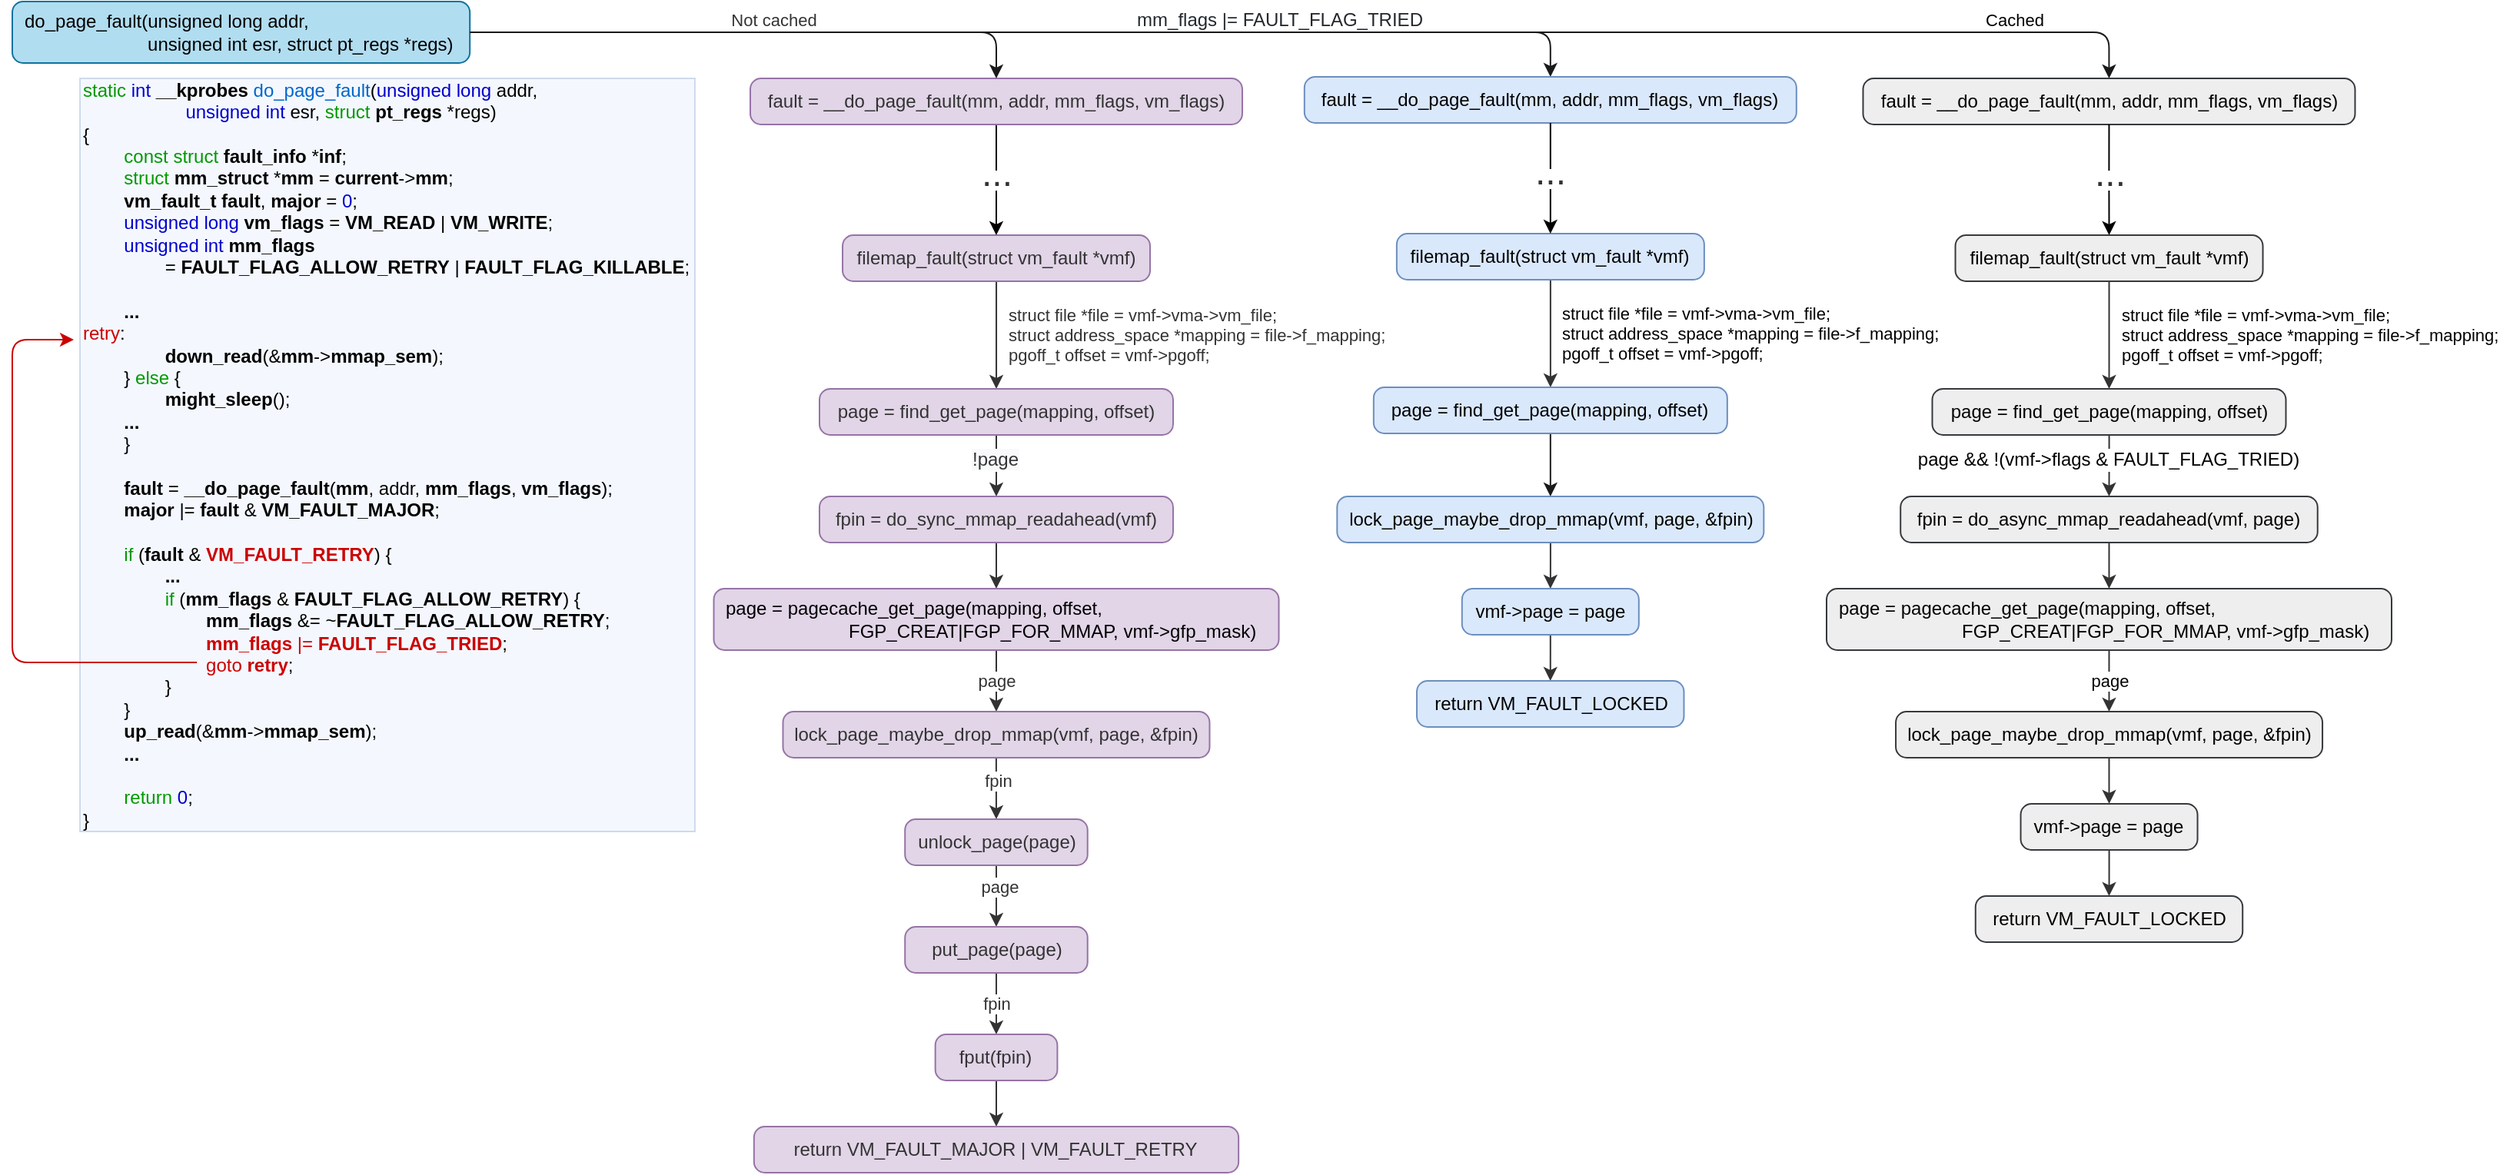 <mxfile version="13.9.9" type="device"><diagram id="b5I4kjhKP9NvpfmPy9K7" name="第 1 页"><mxGraphModel dx="2500" dy="967" grid="1" gridSize="10" guides="1" tooltips="1" connect="1" arrows="1" fold="1" page="1" pageScale="1" pageWidth="827" pageHeight="1169" math="0" shadow="0"><root><mxCell id="0"/><mxCell id="1" parent="0"/><mxCell id="gmSc6sSVsQG74N3O4VGX-156" value="&lt;div&gt;&lt;font color=&quot;#009900&quot;&gt;static&lt;/font&gt; &lt;font color=&quot;#0000cc&quot;&gt;int&lt;/font&gt; &lt;b&gt;__kprobes&lt;/b&gt; &lt;font color=&quot;#0066cc&quot;&gt;do_page_fault&lt;/font&gt;(&lt;font color=&quot;#0000cc&quot;&gt;unsigned long&lt;/font&gt; addr,&lt;/div&gt;&lt;div&gt;&amp;nbsp; &amp;nbsp; &amp;nbsp; &amp;nbsp; &amp;nbsp; &amp;nbsp; &amp;nbsp; &amp;nbsp; &amp;nbsp; &amp;nbsp; &lt;font color=&quot;#0000cc&quot;&gt;unsigned int&lt;/font&gt; esr, &lt;font color=&quot;#009900&quot;&gt;struct&lt;/font&gt; &lt;b&gt;pt_regs&lt;/b&gt; *regs)&lt;/div&gt;&lt;div&gt;{&lt;/div&gt;&lt;div&gt;&amp;nbsp; &amp;nbsp; &amp;nbsp; &amp;nbsp; &lt;font color=&quot;#009900&quot;&gt;const struct&lt;/font&gt; &lt;b&gt;fault_info&lt;/b&gt; *&lt;b&gt;inf&lt;/b&gt;;&lt;/div&gt;&lt;div&gt;&amp;nbsp; &amp;nbsp; &amp;nbsp; &amp;nbsp; &lt;font color=&quot;#009900&quot;&gt;struct&lt;/font&gt; &lt;b&gt;mm_struct&lt;/b&gt; *&lt;b&gt;mm&lt;/b&gt; = &lt;b&gt;current&lt;/b&gt;-&amp;gt;&lt;b&gt;mm&lt;/b&gt;;&lt;/div&gt;&lt;div&gt;&amp;nbsp; &amp;nbsp; &amp;nbsp; &amp;nbsp; &lt;b&gt;vm_fault_t&lt;/b&gt; &lt;b&gt;fault&lt;/b&gt;, &lt;b&gt;major&lt;/b&gt; = &lt;font color=&quot;#0000cc&quot;&gt;0&lt;/font&gt;;&lt;/div&gt;&lt;div&gt;&amp;nbsp; &amp;nbsp; &amp;nbsp; &amp;nbsp; &lt;font color=&quot;#0000cc&quot;&gt;unsigned long&lt;/font&gt; &lt;b&gt;vm_flags&lt;/b&gt; = &lt;b&gt;VM_READ&lt;/b&gt; | &lt;b&gt;VM_WRITE&lt;/b&gt;;&lt;/div&gt;&lt;div&gt;&amp;nbsp; &amp;nbsp; &amp;nbsp; &amp;nbsp; &lt;font color=&quot;#0000cc&quot;&gt;unsigned int&lt;/font&gt; &lt;b&gt;mm_flags&lt;/b&gt;&lt;/div&gt;&lt;div&gt;&amp;nbsp; &amp;nbsp; &amp;nbsp; &amp;nbsp; &amp;nbsp; &amp;nbsp; &amp;nbsp; &amp;nbsp; = &lt;b&gt;FAULT_FLAG_ALLOW_RETRY&lt;/b&gt; | &lt;b&gt;FAULT_FLAG_KILLABLE&lt;/b&gt;;&lt;/div&gt;&lt;div&gt;&lt;br&gt;&lt;/div&gt;&lt;div&gt;&amp;nbsp; &amp;nbsp; &amp;nbsp; &amp;nbsp; &lt;b&gt;...&lt;/b&gt;&lt;/div&gt;&lt;div&gt;&lt;font color=&quot;#cc0000&quot;&gt;retry&lt;/font&gt;:&lt;/div&gt;&lt;div&gt;&amp;nbsp; &amp;nbsp; &amp;nbsp; &amp;nbsp; &amp;nbsp; &amp;nbsp; &amp;nbsp; &amp;nbsp; &lt;b&gt;down_read&lt;/b&gt;(&amp;amp;&lt;b&gt;mm&lt;/b&gt;-&amp;gt;&lt;b&gt;mmap_sem&lt;/b&gt;);&lt;/div&gt;&lt;div&gt;&amp;nbsp; &amp;nbsp; &amp;nbsp; &amp;nbsp; } &lt;font color=&quot;#009900&quot;&gt;else&lt;/font&gt; {&lt;/div&gt;&lt;div&gt;&amp;nbsp; &amp;nbsp; &amp;nbsp; &amp;nbsp; &amp;nbsp; &amp;nbsp; &amp;nbsp; &amp;nbsp; &lt;b&gt;might_sleep&lt;/b&gt;();&lt;/div&gt;&lt;div&gt;&amp;nbsp; &amp;nbsp; &amp;nbsp; &amp;nbsp; &lt;b&gt;...&lt;/b&gt;&lt;/div&gt;&lt;div&gt;&amp;nbsp; &amp;nbsp; &amp;nbsp; &amp;nbsp; }&lt;/div&gt;&lt;div&gt;&lt;br&gt;&lt;/div&gt;&lt;div&gt;&amp;nbsp; &amp;nbsp; &amp;nbsp; &amp;nbsp; &lt;b&gt;fault &lt;/b&gt;= &lt;b&gt;__do_page_fault&lt;/b&gt;(&lt;b&gt;mm&lt;/b&gt;, addr, &lt;b&gt;mm_flags&lt;/b&gt;, &lt;b&gt;vm_flags&lt;/b&gt;);&lt;/div&gt;&lt;div&gt;&amp;nbsp; &amp;nbsp; &amp;nbsp; &amp;nbsp; &lt;b&gt;major &lt;/b&gt;|= &lt;b&gt;fault &lt;/b&gt;&amp;amp; &lt;b&gt;VM_FAULT_MAJOR&lt;/b&gt;;&lt;/div&gt;&lt;div&gt;&lt;br&gt;&lt;/div&gt;&lt;div&gt;&amp;nbsp; &amp;nbsp; &amp;nbsp; &amp;nbsp; &lt;font color=&quot;#009900&quot;&gt;if&lt;/font&gt; (&lt;b&gt;fault &lt;/b&gt;&amp;amp; &lt;b&gt;&lt;font color=&quot;#cc0000&quot;&gt;VM_FAULT_RETRY&lt;/font&gt;&lt;/b&gt;) {&lt;/div&gt;&lt;div&gt;&amp;nbsp; &amp;nbsp; &amp;nbsp; &amp;nbsp; &amp;nbsp; &amp;nbsp; &amp;nbsp; &amp;nbsp; &lt;b&gt;...&lt;/b&gt;&lt;/div&gt;&lt;div&gt;&amp;nbsp; &amp;nbsp; &amp;nbsp; &amp;nbsp; &amp;nbsp; &amp;nbsp; &amp;nbsp; &amp;nbsp; &lt;font color=&quot;#009900&quot;&gt;if&lt;/font&gt; (&lt;b&gt;mm_flags &lt;/b&gt;&amp;amp; &lt;b&gt;FAULT_FLAG_ALLOW_RETRY&lt;/b&gt;) {&lt;/div&gt;&lt;div&gt;&amp;nbsp; &amp;nbsp; &amp;nbsp; &amp;nbsp; &amp;nbsp; &amp;nbsp; &amp;nbsp; &amp;nbsp; &amp;nbsp; &amp;nbsp; &amp;nbsp; &amp;nbsp; &lt;b&gt;mm_flags &lt;/b&gt;&amp;amp;= ~&lt;b&gt;FAULT_FLAG_ALLOW_RETRY&lt;/b&gt;;&lt;/div&gt;&lt;div&gt;&amp;nbsp; &amp;nbsp; &amp;nbsp; &amp;nbsp; &amp;nbsp; &amp;nbsp; &amp;nbsp; &amp;nbsp; &amp;nbsp; &amp;nbsp; &amp;nbsp; &amp;nbsp;&lt;font color=&quot;#cc0000&quot;&gt; &lt;b&gt;mm_flags &lt;/b&gt;|= &lt;b&gt;FAULT_FLAG_TRIED&lt;/b&gt;&lt;/font&gt;;&lt;/div&gt;&lt;div&gt;&amp;nbsp; &amp;nbsp; &amp;nbsp; &amp;nbsp; &amp;nbsp; &amp;nbsp; &amp;nbsp; &amp;nbsp; &amp;nbsp; &amp;nbsp; &amp;nbsp; &amp;nbsp; &lt;font color=&quot;#cc0000&quot;&gt;goto &lt;b&gt;retry&lt;/b&gt;&lt;/font&gt;;&lt;/div&gt;&lt;div&gt;&amp;nbsp; &amp;nbsp; &amp;nbsp; &amp;nbsp; &amp;nbsp; &amp;nbsp; &amp;nbsp; &amp;nbsp; }&lt;/div&gt;&lt;div&gt;&amp;nbsp; &amp;nbsp; &amp;nbsp; &amp;nbsp; }&lt;/div&gt;&lt;div&gt;&amp;nbsp; &amp;nbsp; &amp;nbsp; &amp;nbsp; &lt;b&gt;up_read&lt;/b&gt;(&amp;amp;&lt;b&gt;mm&lt;/b&gt;-&amp;gt;&lt;b&gt;mmap_sem&lt;/b&gt;);&lt;/div&gt;&lt;div&gt;&amp;nbsp; &amp;nbsp; &amp;nbsp; &amp;nbsp; &lt;b&gt;...&lt;/b&gt;&lt;/div&gt;&lt;div&gt;&lt;br&gt;&lt;/div&gt;&lt;div&gt;&amp;nbsp; &amp;nbsp; &amp;nbsp; &amp;nbsp; &lt;font color=&quot;#009900&quot;&gt;return&lt;/font&gt; &lt;font color=&quot;#0000cc&quot;&gt;0&lt;/font&gt;;&lt;/div&gt;&lt;div&gt;}&lt;/div&gt;" style="text;html=1;align=left;verticalAlign=middle;whiteSpace=wrap;rounded=0;fillColor=#dae8fc;strokeColor=#6c8ebf;opacity=30;" vertex="1" parent="1"><mxGeometry x="-286" y="170" width="399.98" height="490" as="geometry"/></mxCell><mxCell id="gmSc6sSVsQG74N3O4VGX-4" value="&lt;div&gt;struct file *file = vmf-&amp;gt;vma-&amp;gt;vm_file;&lt;/div&gt;&lt;div&gt;struct address_space *mapping = file-&amp;gt;f_mapping;&lt;/div&gt;&lt;div&gt;pgoff_t offset = vmf-&amp;gt;pgoff;&lt;/div&gt;" style="edgeStyle=orthogonalEdgeStyle;rounded=1;orthogonalLoop=1;jettySize=auto;html=1;spacing=8;align=left;strokeColor=#333333;fontColor=#333333;" edge="1" parent="1" source="gmSc6sSVsQG74N3O4VGX-1" target="gmSc6sSVsQG74N3O4VGX-3"><mxGeometry relative="1" as="geometry"/></mxCell><mxCell id="gmSc6sSVsQG74N3O4VGX-1" value="filemap_fault(struct vm_fault *vmf)" style="rounded=1;whiteSpace=wrap;absoluteArcSize=1;arcSize=14;strokeWidth=1;html=1;spacing=8;fillColor=#e1d5e7;strokeColor=#9673a6;fontColor=#333333;" vertex="1" parent="1"><mxGeometry x="210.02" y="272" width="200" height="30" as="geometry"/></mxCell><mxCell id="gmSc6sSVsQG74N3O4VGX-6" value="" style="edgeStyle=orthogonalEdgeStyle;rounded=1;orthogonalLoop=1;jettySize=auto;html=1;spacing=8;strokeColor=#333333;fontColor=#333333;" edge="1" parent="1" source="gmSc6sSVsQG74N3O4VGX-3" target="gmSc6sSVsQG74N3O4VGX-5"><mxGeometry relative="1" as="geometry"/></mxCell><mxCell id="gmSc6sSVsQG74N3O4VGX-7" value="&lt;span style=&quot;font-size: 12px ; background-color: rgb(248 , 249 , 250)&quot;&gt;!page&lt;/span&gt;" style="edgeLabel;html=1;align=center;verticalAlign=middle;resizable=0;points=[];spacing=8;fontColor=#333333;" vertex="1" connectable="0" parent="gmSc6sSVsQG74N3O4VGX-6"><mxGeometry x="-0.227" y="-1" relative="1" as="geometry"><mxPoint as="offset"/></mxGeometry></mxCell><mxCell id="gmSc6sSVsQG74N3O4VGX-3" value="page = find_get_page(mapping, offset)" style="rounded=1;whiteSpace=wrap;absoluteArcSize=1;arcSize=14;strokeWidth=1;html=1;spacing=8;fillColor=#e1d5e7;strokeColor=#9673a6;fontColor=#333333;" vertex="1" parent="1"><mxGeometry x="195" y="372" width="230" height="30" as="geometry"/></mxCell><mxCell id="gmSc6sSVsQG74N3O4VGX-9" value="" style="edgeStyle=orthogonalEdgeStyle;rounded=1;orthogonalLoop=1;jettySize=auto;html=1;spacing=8;strokeColor=#333333;fontColor=#333333;" edge="1" parent="1" source="gmSc6sSVsQG74N3O4VGX-5"><mxGeometry relative="1" as="geometry"><mxPoint x="310" y="502" as="targetPoint"/></mxGeometry></mxCell><mxCell id="gmSc6sSVsQG74N3O4VGX-5" value="fpin = do_sync_mmap_readahead(vmf)" style="rounded=1;whiteSpace=wrap;absoluteArcSize=1;arcSize=14;strokeWidth=1;html=1;spacing=8;fillColor=#e1d5e7;strokeColor=#9673a6;fontColor=#333333;" vertex="1" parent="1"><mxGeometry x="194.99" y="442" width="230" height="30" as="geometry"/></mxCell><mxCell id="gmSc6sSVsQG74N3O4VGX-11" value="page" style="edgeStyle=orthogonalEdgeStyle;rounded=1;orthogonalLoop=1;jettySize=auto;html=1;exitX=0.5;exitY=1;exitDx=0;exitDy=0;strokeColor=#333333;fontColor=#333333;" edge="1" parent="1" source="gmSc6sSVsQG74N3O4VGX-8" target="gmSc6sSVsQG74N3O4VGX-10"><mxGeometry relative="1" as="geometry"><mxPoint x="310" y="542" as="sourcePoint"/><Array as="points"><mxPoint x="310" y="550"/><mxPoint x="310" y="550"/></Array></mxGeometry></mxCell><mxCell id="gmSc6sSVsQG74N3O4VGX-8" value="&lt;div&gt;page = pagecache_get_page(mapping, offset,&lt;/div&gt;&lt;div&gt;&lt;span&gt;&lt;/span&gt;&amp;nbsp; &amp;nbsp; &amp;nbsp; &amp;nbsp; &amp;nbsp; &amp;nbsp; &amp;nbsp; &amp;nbsp; &amp;nbsp; &amp;nbsp; &amp;nbsp; &amp;nbsp; FGP_CREAT|FGP_FOR_MMAP, vmf-&amp;gt;gfp_mask)&lt;/div&gt;" style="rounded=1;whiteSpace=wrap;absoluteArcSize=1;arcSize=14;strokeWidth=1;html=1;align=left;spacing=8;fillColor=#e1d5e7;strokeColor=#9673a6;" vertex="1" parent="1"><mxGeometry x="126.25" y="502" width="367.5" height="40" as="geometry"/></mxCell><mxCell id="gmSc6sSVsQG74N3O4VGX-13" value="" style="edgeStyle=orthogonalEdgeStyle;rounded=1;orthogonalLoop=1;jettySize=auto;html=1;strokeColor=#333333;fontColor=#333333;" edge="1" parent="1" source="gmSc6sSVsQG74N3O4VGX-10" target="gmSc6sSVsQG74N3O4VGX-12"><mxGeometry relative="1" as="geometry"/></mxCell><mxCell id="gmSc6sSVsQG74N3O4VGX-14" value="fpin" style="edgeLabel;html=1;align=center;verticalAlign=middle;resizable=0;points=[];fontColor=#333333;" vertex="1" connectable="0" parent="gmSc6sSVsQG74N3O4VGX-13"><mxGeometry x="-0.258" y="1" relative="1" as="geometry"><mxPoint as="offset"/></mxGeometry></mxCell><mxCell id="gmSc6sSVsQG74N3O4VGX-10" value="lock_page_maybe_drop_mmap(vmf, page, &amp;amp;fpin)" style="rounded=1;whiteSpace=wrap;absoluteArcSize=1;arcSize=14;strokeWidth=1;align=center;spacing=8;html=1;fillColor=#e1d5e7;strokeColor=#9673a6;fontColor=#333333;" vertex="1" parent="1"><mxGeometry x="171.24" y="582" width="277.5" height="30" as="geometry"/></mxCell><mxCell id="gmSc6sSVsQG74N3O4VGX-16" value="" style="edgeStyle=orthogonalEdgeStyle;rounded=1;orthogonalLoop=1;jettySize=auto;html=1;strokeColor=#333333;fontColor=#333333;" edge="1" parent="1" source="gmSc6sSVsQG74N3O4VGX-12" target="gmSc6sSVsQG74N3O4VGX-15"><mxGeometry relative="1" as="geometry"/></mxCell><mxCell id="gmSc6sSVsQG74N3O4VGX-17" value="page" style="edgeLabel;html=1;align=center;verticalAlign=middle;resizable=0;points=[];fontColor=#333333;" vertex="1" connectable="0" parent="gmSc6sSVsQG74N3O4VGX-16"><mxGeometry x="-0.3" y="2" relative="1" as="geometry"><mxPoint as="offset"/></mxGeometry></mxCell><mxCell id="gmSc6sSVsQG74N3O4VGX-12" value="unlock_page(page)" style="rounded=1;whiteSpace=wrap;absoluteArcSize=1;arcSize=14;strokeWidth=1;align=center;spacing=8;html=1;fillColor=#e1d5e7;strokeColor=#9673a6;fontColor=#333333;" vertex="1" parent="1"><mxGeometry x="250.61" y="652" width="118.75" height="30" as="geometry"/></mxCell><mxCell id="gmSc6sSVsQG74N3O4VGX-25" value="fpin" style="edgeStyle=orthogonalEdgeStyle;rounded=1;orthogonalLoop=1;jettySize=auto;html=1;align=center;strokeColor=#333333;fontColor=#333333;" edge="1" parent="1" source="gmSc6sSVsQG74N3O4VGX-15" target="gmSc6sSVsQG74N3O4VGX-18"><mxGeometry relative="1" as="geometry"/></mxCell><mxCell id="gmSc6sSVsQG74N3O4VGX-15" value="put_page(page)" style="rounded=1;whiteSpace=wrap;absoluteArcSize=1;arcSize=14;strokeWidth=1;align=center;spacing=8;html=1;fillColor=#e1d5e7;strokeColor=#9673a6;fontColor=#333333;" vertex="1" parent="1"><mxGeometry x="250.61" y="722" width="118.75" height="30" as="geometry"/></mxCell><mxCell id="gmSc6sSVsQG74N3O4VGX-23" value="" style="edgeStyle=orthogonalEdgeStyle;rounded=1;orthogonalLoop=1;jettySize=auto;html=1;align=left;strokeColor=#333333;fontColor=#333333;" edge="1" parent="1" source="gmSc6sSVsQG74N3O4VGX-18" target="gmSc6sSVsQG74N3O4VGX-22"><mxGeometry relative="1" as="geometry"/></mxCell><mxCell id="gmSc6sSVsQG74N3O4VGX-18" value="fput(fpin)" style="rounded=1;whiteSpace=wrap;absoluteArcSize=1;arcSize=14;strokeWidth=1;align=center;spacing=8;html=1;fillColor=#e1d5e7;strokeColor=#9673a6;fontColor=#333333;" vertex="1" parent="1"><mxGeometry x="270.33" y="792" width="79.38" height="30" as="geometry"/></mxCell><mxCell id="gmSc6sSVsQG74N3O4VGX-22" value="return VM_FAULT_MAJOR | VM_FAULT_RETRY" style="rounded=1;whiteSpace=wrap;absoluteArcSize=1;arcSize=14;strokeWidth=1;align=center;spacing=8;html=1;fillColor=#e1d5e7;strokeColor=#9673a6;fontColor=#333333;" vertex="1" parent="1"><mxGeometry x="152.41" y="852" width="315.16" height="30" as="geometry"/></mxCell><mxCell id="gmSc6sSVsQG74N3O4VGX-47" value="&lt;div&gt;struct file *file = vmf-&amp;gt;vma-&amp;gt;vm_file;&lt;/div&gt;&lt;div&gt;struct address_space *mapping = file-&amp;gt;f_mapping;&lt;/div&gt;&lt;div&gt;pgoff_t offset = vmf-&amp;gt;pgoff;&lt;/div&gt;" style="edgeStyle=orthogonalEdgeStyle;rounded=1;orthogonalLoop=1;jettySize=auto;html=1;spacing=8;align=left;strokeColor=#333333;" edge="1" source="gmSc6sSVsQG74N3O4VGX-48" target="gmSc6sSVsQG74N3O4VGX-51" parent="1"><mxGeometry relative="1" as="geometry"/></mxCell><mxCell id="gmSc6sSVsQG74N3O4VGX-48" value="filemap_fault(struct vm_fault *vmf)" style="rounded=1;whiteSpace=wrap;absoluteArcSize=1;arcSize=14;strokeWidth=1;html=1;spacing=8;fillColor=#dae8fc;strokeColor=#6c8ebf;" vertex="1" parent="1"><mxGeometry x="570.44" y="271" width="200" height="30" as="geometry"/></mxCell><mxCell id="gmSc6sSVsQG74N3O4VGX-154" style="edgeStyle=orthogonalEdgeStyle;rounded=1;orthogonalLoop=1;jettySize=auto;html=1;entryX=0.5;entryY=0;entryDx=0;entryDy=0;strokeColor=#1A1A1A;fontColor=#333333;align=center;" edge="1" parent="1" source="gmSc6sSVsQG74N3O4VGX-51" target="gmSc6sSVsQG74N3O4VGX-58"><mxGeometry relative="1" as="geometry"/></mxCell><mxCell id="gmSc6sSVsQG74N3O4VGX-51" value="page = find_get_page(mapping, offset)" style="rounded=1;whiteSpace=wrap;absoluteArcSize=1;arcSize=14;strokeWidth=1;html=1;spacing=8;fillColor=#dae8fc;strokeColor=#6c8ebf;" vertex="1" parent="1"><mxGeometry x="555.42" y="371" width="230" height="30" as="geometry"/></mxCell><mxCell id="gmSc6sSVsQG74N3O4VGX-68" value="" style="edgeStyle=orthogonalEdgeStyle;rounded=1;orthogonalLoop=1;jettySize=auto;html=1;align=center;strokeColor=#333333;" edge="1" parent="1" source="gmSc6sSVsQG74N3O4VGX-58" target="gmSc6sSVsQG74N3O4VGX-67"><mxGeometry relative="1" as="geometry"/></mxCell><mxCell id="gmSc6sSVsQG74N3O4VGX-58" value="lock_page_maybe_drop_mmap(vmf, page, &amp;amp;fpin)" style="rounded=1;whiteSpace=wrap;absoluteArcSize=1;arcSize=14;strokeWidth=1;align=center;spacing=8;html=1;fillColor=#dae8fc;strokeColor=#6c8ebf;" vertex="1" parent="1"><mxGeometry x="531.66" y="442" width="277.5" height="30" as="geometry"/></mxCell><mxCell id="gmSc6sSVsQG74N3O4VGX-70" value="" style="edgeStyle=orthogonalEdgeStyle;rounded=1;orthogonalLoop=1;jettySize=auto;html=1;align=center;strokeColor=#333333;" edge="1" parent="1" source="gmSc6sSVsQG74N3O4VGX-67" target="gmSc6sSVsQG74N3O4VGX-69"><mxGeometry relative="1" as="geometry"/></mxCell><mxCell id="gmSc6sSVsQG74N3O4VGX-67" value="vmf-&amp;gt;page = page" style="rounded=1;whiteSpace=wrap;absoluteArcSize=1;arcSize=14;strokeWidth=1;align=center;spacing=8;html=1;fillColor=#dae8fc;strokeColor=#6c8ebf;" vertex="1" parent="1"><mxGeometry x="612.9" y="502" width="115.01" height="30" as="geometry"/></mxCell><mxCell id="gmSc6sSVsQG74N3O4VGX-69" value="return VM_FAULT_LOCKED" style="rounded=1;whiteSpace=wrap;absoluteArcSize=1;arcSize=14;strokeWidth=1;align=center;spacing=8;html=1;fillColor=#dae8fc;strokeColor=#6c8ebf;" vertex="1" parent="1"><mxGeometry x="583.51" y="562" width="173.73" height="30" as="geometry"/></mxCell><mxCell id="gmSc6sSVsQG74N3O4VGX-84" style="edgeStyle=orthogonalEdgeStyle;rounded=1;orthogonalLoop=1;jettySize=auto;html=1;entryX=0.5;entryY=0;entryDx=0;entryDy=0;align=center;strokeColor=#1A1A1A;" edge="1" parent="1" source="gmSc6sSVsQG74N3O4VGX-72" target="gmSc6sSVsQG74N3O4VGX-79"><mxGeometry relative="1" as="geometry"><Array as="points"><mxPoint x="670" y="140"/></Array></mxGeometry></mxCell><mxCell id="gmSc6sSVsQG74N3O4VGX-85" value="&lt;span style=&quot;color: rgb(36 , 41 , 46) ; font-family: , &amp;#34;consolas&amp;#34; , &amp;#34;liberation mono&amp;#34; , &amp;#34;menlo&amp;#34; , monospace ; font-size: 12px&quot;&gt;mm_flags |= FAULT_FLAG_TRIED&lt;/span&gt;" style="edgeLabel;html=1;align=center;verticalAlign=bottom;resizable=0;points=[];" vertex="1" connectable="0" parent="gmSc6sSVsQG74N3O4VGX-84"><mxGeometry x="0.227" y="1" relative="1" as="geometry"><mxPoint x="77.08" y="1" as="offset"/></mxGeometry></mxCell><mxCell id="gmSc6sSVsQG74N3O4VGX-104" style="edgeStyle=orthogonalEdgeStyle;rounded=1;orthogonalLoop=1;jettySize=auto;html=1;entryX=0.5;entryY=0;entryDx=0;entryDy=0;align=center;strokeColor=#1A1A1A;" edge="1" parent="1" source="gmSc6sSVsQG74N3O4VGX-72" target="gmSc6sSVsQG74N3O4VGX-101"><mxGeometry relative="1" as="geometry"><Array as="points"><mxPoint x="79" y="140"/><mxPoint x="1264" y="140"/></Array></mxGeometry></mxCell><mxCell id="gmSc6sSVsQG74N3O4VGX-147" value="Cached" style="edgeLabel;html=1;align=center;verticalAlign=bottom;resizable=0;points=[];" vertex="1" connectable="0" parent="gmSc6sSVsQG74N3O4VGX-104"><mxGeometry x="0.833" relative="1" as="geometry"><mxPoint as="offset"/></mxGeometry></mxCell><mxCell id="gmSc6sSVsQG74N3O4VGX-72" value="&lt;div&gt;do_page_fault(unsigned long addr,&lt;/div&gt;&lt;div&gt;&amp;nbsp; &amp;nbsp; &amp;nbsp; &amp;nbsp; &amp;nbsp; &amp;nbsp; &amp;nbsp; &amp;nbsp; &amp;nbsp; &amp;nbsp; &amp;nbsp; &amp;nbsp; unsigned int esr,&amp;nbsp;&lt;span&gt;struct pt_regs *regs)&lt;/span&gt;&lt;/div&gt;" style="rounded=1;whiteSpace=wrap;absoluteArcSize=1;arcSize=14;strokeWidth=1;align=left;spacing=8;html=1;fillColor=#b1ddf0;strokeColor=#10739e;" vertex="1" parent="1"><mxGeometry x="-330.0" y="120" width="297.59" height="40" as="geometry"/></mxCell><mxCell id="gmSc6sSVsQG74N3O4VGX-130" value="&lt;font style=&quot;font-size: 24px ; line-height: 0%&quot;&gt;...&lt;/font&gt;" style="edgeStyle=orthogonalEdgeStyle;rounded=1;orthogonalLoop=1;jettySize=auto;html=1;align=center;fontColor=#333333;" edge="1" parent="1" source="gmSc6sSVsQG74N3O4VGX-76" target="gmSc6sSVsQG74N3O4VGX-1"><mxGeometry relative="1" as="geometry"/></mxCell><mxCell id="gmSc6sSVsQG74N3O4VGX-76" value="fault = __do_page_fault(mm, addr, mm_flags, vm_flags)" style="rounded=1;whiteSpace=wrap;absoluteArcSize=1;arcSize=14;strokeWidth=1;align=center;spacing=8;fillColor=#e1d5e7;strokeColor=#9673a6;html=1;fontColor=#333333;" vertex="1" parent="1"><mxGeometry x="149.99" y="170" width="320" height="30" as="geometry"/></mxCell><mxCell id="gmSc6sSVsQG74N3O4VGX-79" value="fault = __do_page_fault(mm, addr, mm_flags, vm_flags)" style="rounded=1;whiteSpace=wrap;absoluteArcSize=1;arcSize=14;strokeWidth=1;align=center;spacing=8;fillColor=#dae8fc;strokeColor=#6c8ebf;html=1;" vertex="1" parent="1"><mxGeometry x="510.41" y="169" width="320" height="30" as="geometry"/></mxCell><mxCell id="gmSc6sSVsQG74N3O4VGX-86" value="&lt;div&gt;struct file *file = vmf-&amp;gt;vma-&amp;gt;vm_file;&lt;/div&gt;&lt;div&gt;struct address_space *mapping = file-&amp;gt;f_mapping;&lt;/div&gt;&lt;div&gt;pgoff_t offset = vmf-&amp;gt;pgoff;&lt;/div&gt;" style="edgeStyle=orthogonalEdgeStyle;rounded=1;orthogonalLoop=1;jettySize=auto;html=1;spacing=8;align=left;strokeColor=#333333;" edge="1" source="gmSc6sSVsQG74N3O4VGX-87" target="gmSc6sSVsQG74N3O4VGX-90" parent="1"><mxGeometry relative="1" as="geometry"/></mxCell><mxCell id="gmSc6sSVsQG74N3O4VGX-87" value="filemap_fault(struct vm_fault *vmf)" style="rounded=1;whiteSpace=wrap;absoluteArcSize=1;arcSize=14;strokeWidth=1;html=1;spacing=8;fillColor=#eeeeee;strokeColor=#36393d;" vertex="1" parent="1"><mxGeometry x="933.77" y="272" width="200" height="30" as="geometry"/></mxCell><mxCell id="gmSc6sSVsQG74N3O4VGX-88" value="" style="edgeStyle=orthogonalEdgeStyle;rounded=1;orthogonalLoop=1;jettySize=auto;html=1;spacing=8;strokeColor=#333333;" edge="1" source="gmSc6sSVsQG74N3O4VGX-90" target="gmSc6sSVsQG74N3O4VGX-92" parent="1"><mxGeometry relative="1" as="geometry"/></mxCell><mxCell id="gmSc6sSVsQG74N3O4VGX-89" value="&lt;span style=&quot;font-size: 12px&quot;&gt;page &amp;amp;&amp;amp; !(vmf-&amp;gt;flags &amp;amp; FAULT_FLAG_TRIED)&lt;/span&gt;" style="edgeLabel;html=1;align=center;verticalAlign=middle;resizable=0;points=[];spacing=8;" vertex="1" connectable="0" parent="gmSc6sSVsQG74N3O4VGX-88"><mxGeometry x="-0.227" y="-1" relative="1" as="geometry"><mxPoint as="offset"/></mxGeometry></mxCell><mxCell id="gmSc6sSVsQG74N3O4VGX-90" value="page = find_get_page(mapping, offset)" style="rounded=1;whiteSpace=wrap;absoluteArcSize=1;arcSize=14;strokeWidth=1;html=1;spacing=8;fillColor=#eeeeee;strokeColor=#36393d;" vertex="1" parent="1"><mxGeometry x="918.75" y="372" width="230" height="30" as="geometry"/></mxCell><mxCell id="gmSc6sSVsQG74N3O4VGX-91" value="" style="edgeStyle=orthogonalEdgeStyle;rounded=1;orthogonalLoop=1;jettySize=auto;html=1;spacing=8;strokeColor=#333333;" edge="1" source="gmSc6sSVsQG74N3O4VGX-92" target="gmSc6sSVsQG74N3O4VGX-94" parent="1"><mxGeometry relative="1" as="geometry"/></mxCell><mxCell id="gmSc6sSVsQG74N3O4VGX-92" value="fpin = do_async_mmap_readahead(vmf, page)" style="rounded=1;whiteSpace=wrap;absoluteArcSize=1;arcSize=14;strokeWidth=1;html=1;spacing=8;fillColor=#eeeeee;strokeColor=#36393d;" vertex="1" parent="1"><mxGeometry x="898.11" y="442" width="271.26" height="30" as="geometry"/></mxCell><mxCell id="gmSc6sSVsQG74N3O4VGX-93" value="page" style="edgeStyle=orthogonalEdgeStyle;rounded=1;orthogonalLoop=1;jettySize=auto;html=1;strokeColor=#333333;" edge="1" source="gmSc6sSVsQG74N3O4VGX-94" target="gmSc6sSVsQG74N3O4VGX-96" parent="1"><mxGeometry relative="1" as="geometry"/></mxCell><mxCell id="gmSc6sSVsQG74N3O4VGX-94" value="&lt;div&gt;page = pagecache_get_page(mapping, offset,&lt;/div&gt;&lt;div&gt;&lt;span&gt;&lt;/span&gt;&amp;nbsp; &amp;nbsp; &amp;nbsp; &amp;nbsp; &amp;nbsp; &amp;nbsp; &amp;nbsp; &amp;nbsp; &amp;nbsp; &amp;nbsp; &amp;nbsp; &amp;nbsp; FGP_CREAT|FGP_FOR_MMAP, vmf-&amp;gt;gfp_mask)&lt;/div&gt;" style="rounded=1;whiteSpace=wrap;absoluteArcSize=1;arcSize=14;strokeWidth=1;html=1;align=left;spacing=8;fillColor=#eeeeee;strokeColor=#36393d;" vertex="1" parent="1"><mxGeometry x="850" y="502" width="367.5" height="40" as="geometry"/></mxCell><mxCell id="gmSc6sSVsQG74N3O4VGX-95" value="" style="edgeStyle=orthogonalEdgeStyle;rounded=1;orthogonalLoop=1;jettySize=auto;html=1;align=center;strokeColor=#333333;" edge="1" source="gmSc6sSVsQG74N3O4VGX-96" target="gmSc6sSVsQG74N3O4VGX-98" parent="1"><mxGeometry relative="1" as="geometry"/></mxCell><mxCell id="gmSc6sSVsQG74N3O4VGX-96" value="lock_page_maybe_drop_mmap(vmf, page, &amp;amp;fpin)" style="rounded=1;whiteSpace=wrap;absoluteArcSize=1;arcSize=14;strokeWidth=1;align=center;spacing=8;html=1;fillColor=#eeeeee;strokeColor=#36393d;" vertex="1" parent="1"><mxGeometry x="895.03" y="582" width="277.5" height="30" as="geometry"/></mxCell><mxCell id="gmSc6sSVsQG74N3O4VGX-97" value="" style="edgeStyle=orthogonalEdgeStyle;rounded=1;orthogonalLoop=1;jettySize=auto;html=1;align=center;strokeColor=#333333;" edge="1" source="gmSc6sSVsQG74N3O4VGX-98" target="gmSc6sSVsQG74N3O4VGX-99" parent="1"><mxGeometry relative="1" as="geometry"/></mxCell><mxCell id="gmSc6sSVsQG74N3O4VGX-98" value="vmf-&amp;gt;page = page" style="rounded=1;whiteSpace=wrap;absoluteArcSize=1;arcSize=14;strokeWidth=1;align=center;spacing=8;html=1;fillColor=#eeeeee;strokeColor=#36393d;" vertex="1" parent="1"><mxGeometry x="976.27" y="642" width="115.01" height="30" as="geometry"/></mxCell><mxCell id="gmSc6sSVsQG74N3O4VGX-99" value="return VM_FAULT_LOCKED" style="rounded=1;whiteSpace=wrap;absoluteArcSize=1;arcSize=14;strokeWidth=1;align=center;spacing=8;html=1;fillColor=#eeeeee;strokeColor=#36393d;" vertex="1" parent="1"><mxGeometry x="946.88" y="702" width="173.73" height="30" as="geometry"/></mxCell><mxCell id="gmSc6sSVsQG74N3O4VGX-101" value="fault = __do_page_fault(mm, addr, mm_flags, vm_flags)" style="rounded=1;whiteSpace=wrap;absoluteArcSize=1;arcSize=14;strokeWidth=1;align=center;spacing=8;fillColor=#eeeeee;strokeColor=#36393d;html=1;" vertex="1" parent="1"><mxGeometry x="873.74" y="170" width="320" height="30" as="geometry"/></mxCell><mxCell id="gmSc6sSVsQG74N3O4VGX-135" value="" style="edgeStyle=orthogonalEdgeStyle;rounded=1;orthogonalLoop=1;jettySize=auto;html=1;align=center;exitX=1;exitY=0.5;exitDx=0;exitDy=0;strokeColor=#1A1A1A;" edge="1" parent="1" source="gmSc6sSVsQG74N3O4VGX-72"><mxGeometry relative="1" as="geometry"><mxPoint x="77.59" y="140.0" as="sourcePoint"/><mxPoint x="310" y="170.0" as="targetPoint"/><Array as="points"><mxPoint x="310" y="140"/></Array></mxGeometry></mxCell><mxCell id="gmSc6sSVsQG74N3O4VGX-136" value="Not cached" style="edgeLabel;html=1;align=center;verticalAlign=bottom;resizable=0;points=[];fontColor=#333333;" vertex="1" connectable="0" parent="gmSc6sSVsQG74N3O4VGX-135"><mxGeometry x="-0.073" y="-1" relative="1" as="geometry"><mxPoint x="24.75" y="-1" as="offset"/></mxGeometry></mxCell><mxCell id="gmSc6sSVsQG74N3O4VGX-151" value="&lt;font style=&quot;font-size: 24px ; line-height: 0%&quot;&gt;...&lt;/font&gt;" style="edgeStyle=orthogonalEdgeStyle;rounded=1;orthogonalLoop=1;jettySize=auto;html=1;align=center;fontColor=#333333;exitX=0.5;exitY=1;exitDx=0;exitDy=0;" edge="1" parent="1" source="gmSc6sSVsQG74N3O4VGX-79" target="gmSc6sSVsQG74N3O4VGX-48"><mxGeometry relative="1" as="geometry"><mxPoint x="599.67" y="220" as="sourcePoint"/><mxPoint x="599.67" y="292" as="targetPoint"/></mxGeometry></mxCell><mxCell id="gmSc6sSVsQG74N3O4VGX-152" value="&lt;font style=&quot;font-size: 24px ; line-height: 0%&quot;&gt;...&lt;/font&gt;" style="edgeStyle=orthogonalEdgeStyle;rounded=1;orthogonalLoop=1;jettySize=auto;html=1;align=center;fontColor=#333333;exitX=0.5;exitY=1;exitDx=0;exitDy=0;entryX=0.5;entryY=0;entryDx=0;entryDy=0;" edge="1" parent="1" source="gmSc6sSVsQG74N3O4VGX-101" target="gmSc6sSVsQG74N3O4VGX-87"><mxGeometry relative="1" as="geometry"><mxPoint x="973" y="220" as="sourcePoint"/><mxPoint x="973" y="292" as="targetPoint"/></mxGeometry></mxCell><mxCell id="gmSc6sSVsQG74N3O4VGX-164" value="" style="edgeStyle=elbowEdgeStyle;elbow=horizontal;endArrow=classic;html=1;fontColor=#333333;align=center;strokeColor=#CC0000;" edge="1" parent="1"><mxGeometry width="50" height="50" relative="1" as="geometry"><mxPoint x="-210" y="550" as="sourcePoint"/><mxPoint x="-290" y="340" as="targetPoint"/><Array as="points"><mxPoint x="-330" y="410"/><mxPoint x="-310" y="410"/><mxPoint x="-340" y="300"/><mxPoint x="-330" y="330"/><mxPoint x="-320" y="410"/><mxPoint x="-340" y="275"/></Array></mxGeometry></mxCell></root></mxGraphModel></diagram></mxfile>